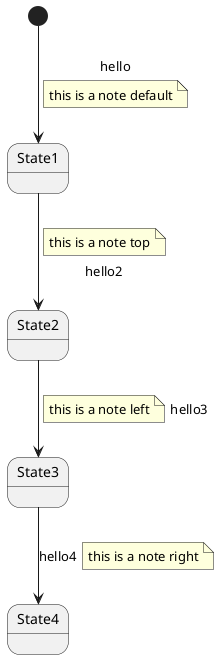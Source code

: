 {
  "sha1": "pbx9sxhj0h2x5xey23offcixfc9ox9p",
  "insertion": {
    "when": "2024-06-04T17:28:40.962Z",
    "user": "plantuml@gmail.com"
  }
}
@startuml
[*] --> State1 : hello
note on link : this is a note default

State1 --> State2 : hello2
note top on link : this is a note top

State2 --> State3 : hello3
note left on link : this is a note left

State3 --> State4 : hello4
note right on link : this is a note right

@enduml 
